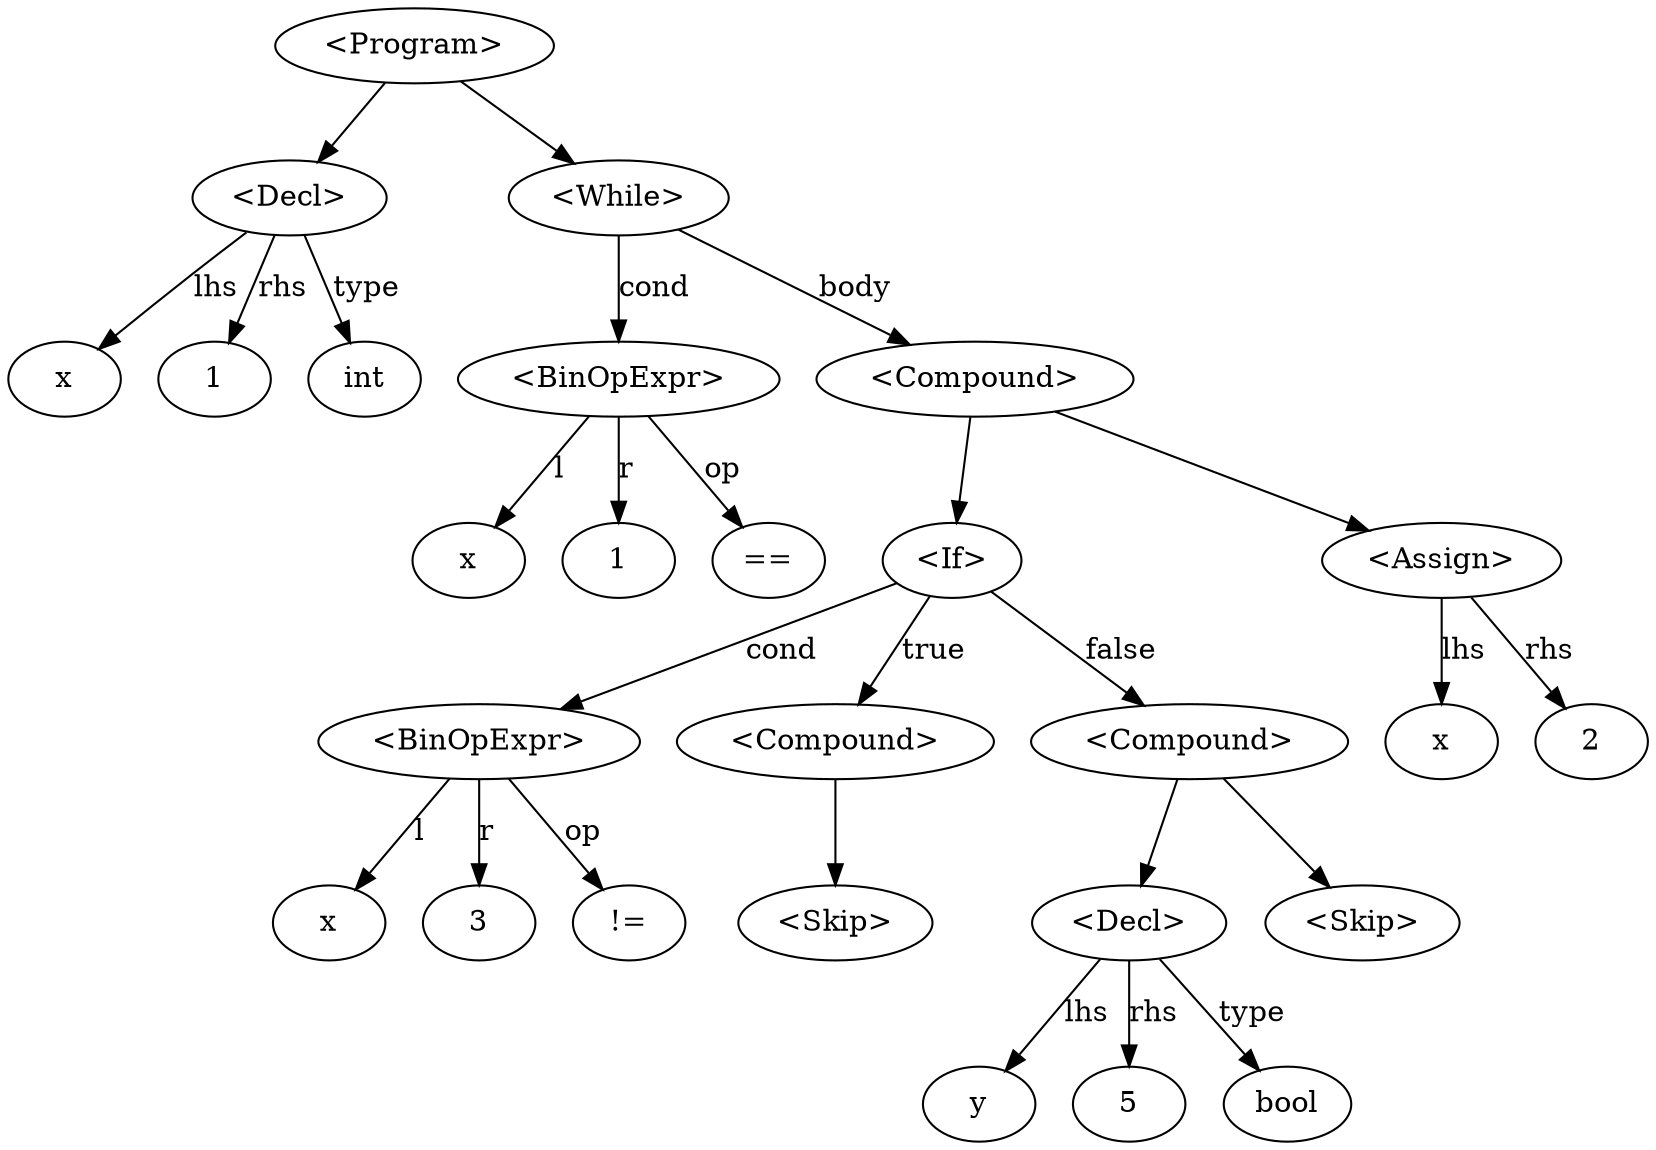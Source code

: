digraph {
n17296048[label="x"]
n17296352[label="1"]
n17296160[label="<Decl>"]
n17296160type[label="int"]
n17296528[label="x"]
n17296592[label="1"]
n17296624[label="<BinOpExpr>"]
n17296624op[label="=="]
n17296768[label="x"]
n17296832[label="3"]
n17296864[label="<BinOpExpr>"]
n17296864op[label="!="]
n17296976[label="<Skip>"]
n17296944[label="<Compound>"]
n17297168[label="y"]
n17297232[label="5"]
n17296208[label="<Decl>"]
n17296208type[label="bool"]
n17297328[label="<Skip>"]
n17297104[label="<Compound>"]
n17296256[label="<If>"]
n17297424[label="x"]
n17297584[label="2"]
n17297616[label="<Assign>"]
n17296704[label="<Compound>"]
n17297392[label="<While>"]
n17295856[label="<Program>"]
n17296160->n17296048[label="lhs"]
n17296160->n17296352[label="rhs"]
n17296160->n17296160type[label="type"]
n17296624->n17296528[label="l"]
n17296624->n17296624op[label="op"]
n17296624->n17296592[label="r"]
n17296864->n17296768[label="l"]
n17296864->n17296864op[label="op"]
n17296864->n17296832[label="r"]
n17296944->n17296976[label=""]
n17296208->n17297168[label="lhs"]
n17296208->n17297232[label="rhs"]
n17296208->n17296208type[label="type"]
n17297104->n17296208[label=""]
n17297104->n17297328[label=""]
n17296256->n17296864[label="cond"]
n17296256->n17296944[label="true"]
n17296256->n17297104[label="false"]
n17297616->n17297424[label="lhs"]
n17297616->n17297584[label="rhs"]
n17296704->n17296256[label=""]
n17296704->n17297616[label=""]
n17297392->n17296624[label="cond"]
n17297392->n17296704[label="body"]
n17295856->n17296160[label=""]
n17295856->n17297392[label=""]
}